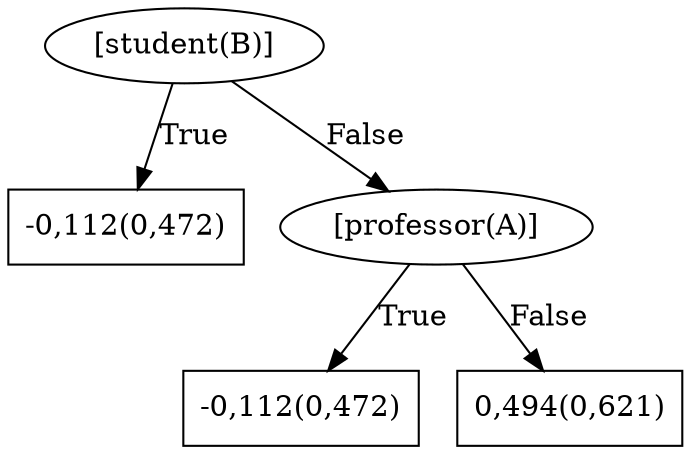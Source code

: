 digraph G{ 
1[label = "[student(B)]"];
1 -> 2[label="True"];
1 -> 3[label="False"];
2[shape = box,label = "-0,112(0,472)"];
3[label = "[professor(A)]"];
3 -> 4[label="True"];
3 -> 5[label="False"];
4[shape = box,label = "-0,112(0,472)"];
5[shape = box,label = "0,494(0,621)"];
}
